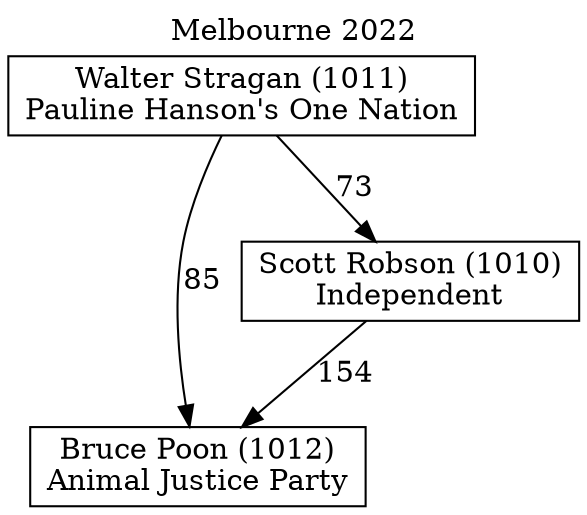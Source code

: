 // House preference flow
digraph "Bruce Poon (1012)_Melbourne_2022" {
	graph [label="Melbourne 2022" labelloc=t mclimit=10]
	node [shape=box]
	"Walter Stragan (1011)" [label="Walter Stragan (1011)
Pauline Hanson's One Nation"]
	"Bruce Poon (1012)" [label="Bruce Poon (1012)
Animal Justice Party"]
	"Scott Robson (1010)" [label="Scott Robson (1010)
Independent"]
	"Walter Stragan (1011)" -> "Bruce Poon (1012)" [label=85]
	"Walter Stragan (1011)" -> "Scott Robson (1010)" [label=73]
	"Scott Robson (1010)" -> "Bruce Poon (1012)" [label=154]
}
